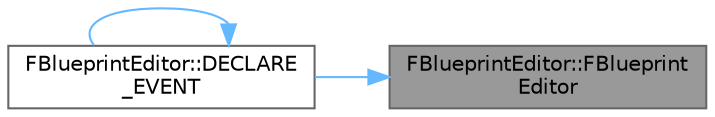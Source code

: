 digraph "FBlueprintEditor::FBlueprintEditor"
{
 // INTERACTIVE_SVG=YES
 // LATEX_PDF_SIZE
  bgcolor="transparent";
  edge [fontname=Helvetica,fontsize=10,labelfontname=Helvetica,labelfontsize=10];
  node [fontname=Helvetica,fontsize=10,shape=box,height=0.2,width=0.4];
  rankdir="RL";
  Node1 [id="Node000001",label="FBlueprintEditor::FBlueprint\lEditor",height=0.2,width=0.4,color="gray40", fillcolor="grey60", style="filled", fontcolor="black",tooltip=" "];
  Node1 -> Node2 [id="edge1_Node000001_Node000002",dir="back",color="steelblue1",style="solid",tooltip=" "];
  Node2 [id="Node000002",label="FBlueprintEditor::DECLARE\l_EVENT",height=0.2,width=0.4,color="grey40", fillcolor="white", style="filled",URL="$dd/d29/classFBlueprintEditor.html#aba533509262d64407bb075a021e8657b",tooltip="Broadcasts a notification whenever the editor needs associated controls to refresh."];
  Node2 -> Node2 [id="edge2_Node000002_Node000002",dir="back",color="steelblue1",style="solid",tooltip=" "];
}
